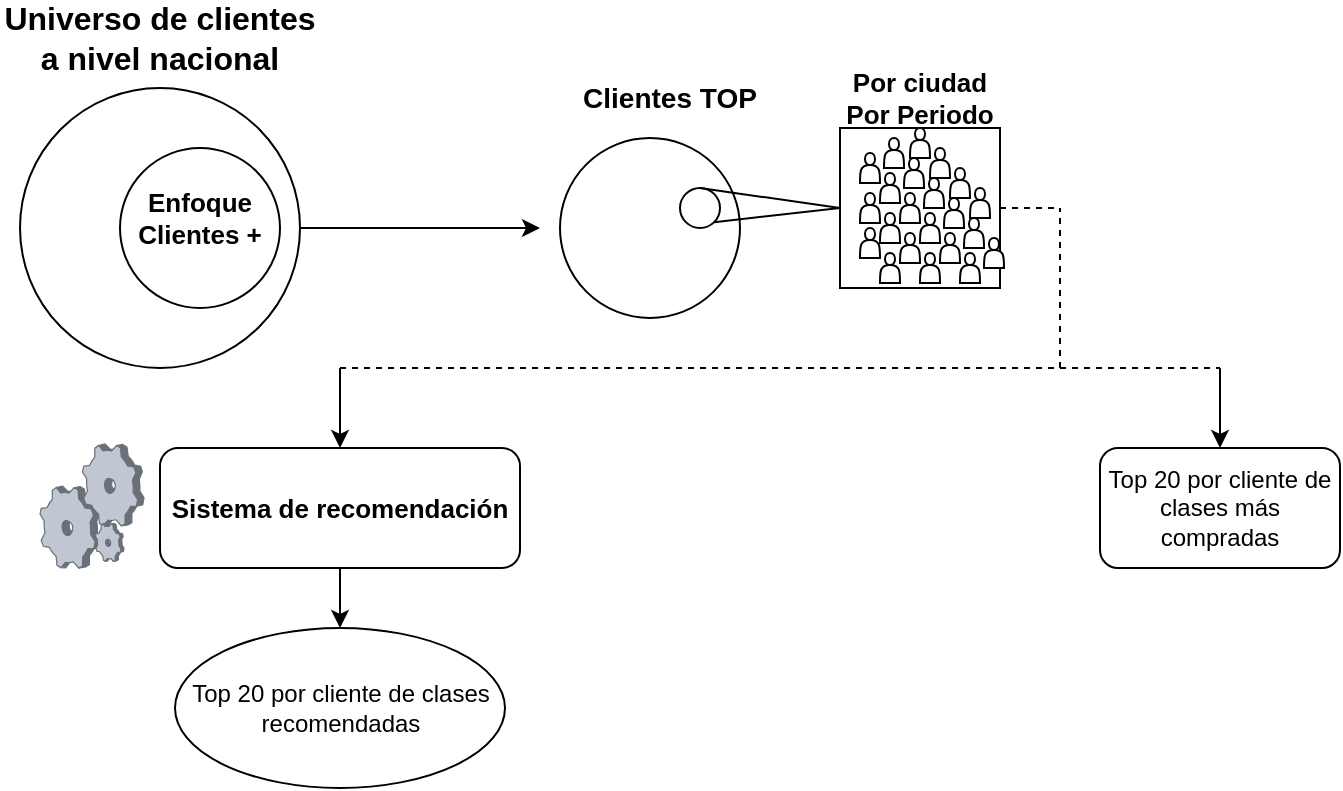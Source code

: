 <mxfile version="21.3.2" type="github">
  <diagram name="Página-1" id="LDBdHK_t5nrsPzFhc7is">
    <mxGraphModel dx="880" dy="452" grid="1" gridSize="10" guides="1" tooltips="1" connect="1" arrows="1" fold="1" page="1" pageScale="1" pageWidth="827" pageHeight="1169" math="0" shadow="0">
      <root>
        <mxCell id="0" />
        <mxCell id="1" parent="0" />
        <mxCell id="lZyJ6sqDVqnryt-lG0rH-1" value="" style="ellipse;whiteSpace=wrap;html=1;aspect=fixed;" parent="1" vertex="1">
          <mxGeometry x="40" y="60" width="140" height="140" as="geometry" />
        </mxCell>
        <mxCell id="lZyJ6sqDVqnryt-lG0rH-2" value="&lt;font style=&quot;font-size: 16px;&quot;&gt;Universo de clientes a nivel nacional&lt;/font&gt;" style="text;html=1;strokeColor=none;fillColor=none;align=center;verticalAlign=middle;whiteSpace=wrap;rounded=0;fontStyle=1;fontSize=16;" parent="1" vertex="1">
          <mxGeometry x="30" y="20" width="160" height="30" as="geometry" />
        </mxCell>
        <mxCell id="lZyJ6sqDVqnryt-lG0rH-7" value="" style="endArrow=classic;html=1;rounded=0;exitX=1;exitY=0.5;exitDx=0;exitDy=0;" parent="1" source="lZyJ6sqDVqnryt-lG0rH-1" edge="1">
          <mxGeometry width="50" height="50" relative="1" as="geometry">
            <mxPoint x="390" y="180" as="sourcePoint" />
            <mxPoint x="300" y="130" as="targetPoint" />
          </mxGeometry>
        </mxCell>
        <mxCell id="lZyJ6sqDVqnryt-lG0rH-10" value="" style="ellipse;whiteSpace=wrap;html=1;aspect=fixed;" parent="1" vertex="1">
          <mxGeometry x="310" y="85" width="90" height="90" as="geometry" />
        </mxCell>
        <mxCell id="lZyJ6sqDVqnryt-lG0rH-11" value="Clientes TOP" style="text;html=1;strokeColor=none;fillColor=none;align=center;verticalAlign=middle;whiteSpace=wrap;rounded=0;fontStyle=1;fontSize=14;" parent="1" vertex="1">
          <mxGeometry x="320" y="50" width="90" height="30" as="geometry" />
        </mxCell>
        <mxCell id="lZyJ6sqDVqnryt-lG0rH-13" value="" style="ellipse;whiteSpace=wrap;html=1;aspect=fixed;" parent="1" vertex="1">
          <mxGeometry x="370" y="110" width="20" height="20" as="geometry" />
        </mxCell>
        <mxCell id="lZyJ6sqDVqnryt-lG0rH-14" value="" style="endArrow=none;html=1;rounded=0;exitX=1;exitY=1;exitDx=0;exitDy=0;entryX=0;entryY=0.5;entryDx=0;entryDy=0;" parent="1" source="lZyJ6sqDVqnryt-lG0rH-13" target="lZyJ6sqDVqnryt-lG0rH-16" edge="1">
          <mxGeometry width="50" height="50" relative="1" as="geometry">
            <mxPoint x="390" y="160" as="sourcePoint" />
            <mxPoint x="440" y="110" as="targetPoint" />
          </mxGeometry>
        </mxCell>
        <mxCell id="lZyJ6sqDVqnryt-lG0rH-15" value="" style="endArrow=none;html=1;rounded=0;exitX=0.5;exitY=0;exitDx=0;exitDy=0;entryX=0;entryY=0.5;entryDx=0;entryDy=0;" parent="1" source="lZyJ6sqDVqnryt-lG0rH-13" target="lZyJ6sqDVqnryt-lG0rH-16" edge="1">
          <mxGeometry width="50" height="50" relative="1" as="geometry">
            <mxPoint x="390" y="160" as="sourcePoint" />
            <mxPoint x="440" y="110" as="targetPoint" />
          </mxGeometry>
        </mxCell>
        <mxCell id="lZyJ6sqDVqnryt-lG0rH-16" value="" style="whiteSpace=wrap;html=1;aspect=fixed;" parent="1" vertex="1">
          <mxGeometry x="450" y="80" width="80" height="80" as="geometry" />
        </mxCell>
        <mxCell id="lZyJ6sqDVqnryt-lG0rH-17" value="Por ciudad&lt;br style=&quot;font-size: 13px;&quot;&gt;Por Periodo" style="text;html=1;strokeColor=none;fillColor=none;align=center;verticalAlign=middle;whiteSpace=wrap;rounded=0;fontStyle=1;fontSize=13;" parent="1" vertex="1">
          <mxGeometry x="450" y="50" width="80" height="30" as="geometry" />
        </mxCell>
        <mxCell id="rWU9i9-iqi5T9KxDgLIL-1" value="" style="endArrow=none;html=1;rounded=0;exitX=1;exitY=0.5;exitDx=0;exitDy=0;dashed=1;" edge="1" parent="1" source="lZyJ6sqDVqnryt-lG0rH-16">
          <mxGeometry width="50" height="50" relative="1" as="geometry">
            <mxPoint x="610" y="120" as="sourcePoint" />
            <mxPoint x="560" y="120" as="targetPoint" />
          </mxGeometry>
        </mxCell>
        <mxCell id="rWU9i9-iqi5T9KxDgLIL-4" value="" style="shape=actor;whiteSpace=wrap;html=1;" vertex="1" parent="1">
          <mxGeometry x="460" y="92.5" width="10" height="15" as="geometry" />
        </mxCell>
        <mxCell id="rWU9i9-iqi5T9KxDgLIL-5" value="" style="shape=actor;whiteSpace=wrap;html=1;" vertex="1" parent="1">
          <mxGeometry x="470" y="102.5" width="10" height="15" as="geometry" />
        </mxCell>
        <mxCell id="rWU9i9-iqi5T9KxDgLIL-6" value="" style="shape=actor;whiteSpace=wrap;html=1;" vertex="1" parent="1">
          <mxGeometry x="480" y="112.5" width="10" height="15" as="geometry" />
        </mxCell>
        <mxCell id="rWU9i9-iqi5T9KxDgLIL-7" value="" style="shape=actor;whiteSpace=wrap;html=1;" vertex="1" parent="1">
          <mxGeometry x="490" y="122.5" width="10" height="15" as="geometry" />
        </mxCell>
        <mxCell id="rWU9i9-iqi5T9KxDgLIL-8" value="" style="shape=actor;whiteSpace=wrap;html=1;" vertex="1" parent="1">
          <mxGeometry x="500" y="132.5" width="10" height="15" as="geometry" />
        </mxCell>
        <mxCell id="rWU9i9-iqi5T9KxDgLIL-9" value="" style="shape=actor;whiteSpace=wrap;html=1;" vertex="1" parent="1">
          <mxGeometry x="510" y="142.5" width="10" height="15" as="geometry" />
        </mxCell>
        <mxCell id="rWU9i9-iqi5T9KxDgLIL-10" value="" style="shape=actor;whiteSpace=wrap;html=1;" vertex="1" parent="1">
          <mxGeometry x="460" y="112.5" width="10" height="15" as="geometry" />
        </mxCell>
        <mxCell id="rWU9i9-iqi5T9KxDgLIL-16" value="" style="shape=actor;whiteSpace=wrap;html=1;" vertex="1" parent="1">
          <mxGeometry x="470" y="122.5" width="10" height="15" as="geometry" />
        </mxCell>
        <mxCell id="rWU9i9-iqi5T9KxDgLIL-17" value="" style="shape=actor;whiteSpace=wrap;html=1;" vertex="1" parent="1">
          <mxGeometry x="480" y="132.5" width="10" height="15" as="geometry" />
        </mxCell>
        <mxCell id="rWU9i9-iqi5T9KxDgLIL-18" value="" style="shape=actor;whiteSpace=wrap;html=1;" vertex="1" parent="1">
          <mxGeometry x="490" y="142.5" width="10" height="15" as="geometry" />
        </mxCell>
        <mxCell id="rWU9i9-iqi5T9KxDgLIL-19" value="" style="shape=actor;whiteSpace=wrap;html=1;" vertex="1" parent="1">
          <mxGeometry x="472" y="85" width="10" height="15" as="geometry" />
        </mxCell>
        <mxCell id="rWU9i9-iqi5T9KxDgLIL-20" value="" style="shape=actor;whiteSpace=wrap;html=1;" vertex="1" parent="1">
          <mxGeometry x="482" y="95" width="10" height="15" as="geometry" />
        </mxCell>
        <mxCell id="rWU9i9-iqi5T9KxDgLIL-21" value="" style="shape=actor;whiteSpace=wrap;html=1;" vertex="1" parent="1">
          <mxGeometry x="492" y="105" width="10" height="15" as="geometry" />
        </mxCell>
        <mxCell id="rWU9i9-iqi5T9KxDgLIL-22" value="" style="shape=actor;whiteSpace=wrap;html=1;" vertex="1" parent="1">
          <mxGeometry x="502" y="115" width="10" height="15" as="geometry" />
        </mxCell>
        <mxCell id="rWU9i9-iqi5T9KxDgLIL-23" value="" style="shape=actor;whiteSpace=wrap;html=1;" vertex="1" parent="1">
          <mxGeometry x="512" y="125" width="10" height="15" as="geometry" />
        </mxCell>
        <mxCell id="rWU9i9-iqi5T9KxDgLIL-24" value="" style="shape=actor;whiteSpace=wrap;html=1;" vertex="1" parent="1">
          <mxGeometry x="522" y="135" width="10" height="15" as="geometry" />
        </mxCell>
        <mxCell id="rWU9i9-iqi5T9KxDgLIL-25" value="" style="shape=actor;whiteSpace=wrap;html=1;" vertex="1" parent="1">
          <mxGeometry x="460" y="130" width="10" height="15" as="geometry" />
        </mxCell>
        <mxCell id="rWU9i9-iqi5T9KxDgLIL-26" value="" style="shape=actor;whiteSpace=wrap;html=1;" vertex="1" parent="1">
          <mxGeometry x="470" y="142.5" width="10" height="15" as="geometry" />
        </mxCell>
        <mxCell id="rWU9i9-iqi5T9KxDgLIL-27" value="" style="shape=actor;whiteSpace=wrap;html=1;" vertex="1" parent="1">
          <mxGeometry x="485" y="80" width="10" height="15" as="geometry" />
        </mxCell>
        <mxCell id="rWU9i9-iqi5T9KxDgLIL-28" value="" style="shape=actor;whiteSpace=wrap;html=1;" vertex="1" parent="1">
          <mxGeometry x="495" y="90" width="10" height="15" as="geometry" />
        </mxCell>
        <mxCell id="rWU9i9-iqi5T9KxDgLIL-29" value="" style="shape=actor;whiteSpace=wrap;html=1;" vertex="1" parent="1">
          <mxGeometry x="505" y="100" width="10" height="15" as="geometry" />
        </mxCell>
        <mxCell id="rWU9i9-iqi5T9KxDgLIL-30" value="" style="shape=actor;whiteSpace=wrap;html=1;" vertex="1" parent="1">
          <mxGeometry x="515" y="110" width="10" height="15" as="geometry" />
        </mxCell>
        <mxCell id="rWU9i9-iqi5T9KxDgLIL-35" value="" style="endArrow=none;html=1;rounded=0;dashed=1;" edge="1" parent="1">
          <mxGeometry width="50" height="50" relative="1" as="geometry">
            <mxPoint x="200" y="200" as="sourcePoint" />
            <mxPoint x="560" y="200" as="targetPoint" />
          </mxGeometry>
        </mxCell>
        <mxCell id="rWU9i9-iqi5T9KxDgLIL-36" value="" style="endArrow=classic;html=1;rounded=0;" edge="1" parent="1">
          <mxGeometry width="50" height="50" relative="1" as="geometry">
            <mxPoint x="200" y="200" as="sourcePoint" />
            <mxPoint x="200" y="240" as="targetPoint" />
          </mxGeometry>
        </mxCell>
        <mxCell id="rWU9i9-iqi5T9KxDgLIL-38" value="&lt;b&gt;&lt;font style=&quot;font-size: 13px;&quot;&gt;Sistema de recomendación&lt;/font&gt;&lt;/b&gt;" style="rounded=1;whiteSpace=wrap;html=1;" vertex="1" parent="1">
          <mxGeometry x="110" y="240" width="180" height="60" as="geometry" />
        </mxCell>
        <mxCell id="rWU9i9-iqi5T9KxDgLIL-39" value="" style="endArrow=none;dashed=1;html=1;rounded=0;" edge="1" parent="1">
          <mxGeometry width="50" height="50" relative="1" as="geometry">
            <mxPoint x="560" y="200" as="sourcePoint" />
            <mxPoint x="560" y="120" as="targetPoint" />
          </mxGeometry>
        </mxCell>
        <mxCell id="rWU9i9-iqi5T9KxDgLIL-40" value="" style="endArrow=none;dashed=1;html=1;rounded=0;" edge="1" parent="1">
          <mxGeometry width="50" height="50" relative="1" as="geometry">
            <mxPoint x="560" y="200" as="sourcePoint" />
            <mxPoint x="640" y="200" as="targetPoint" />
          </mxGeometry>
        </mxCell>
        <mxCell id="rWU9i9-iqi5T9KxDgLIL-41" value="" style="endArrow=classic;html=1;rounded=0;" edge="1" parent="1">
          <mxGeometry width="50" height="50" relative="1" as="geometry">
            <mxPoint x="640" y="200" as="sourcePoint" />
            <mxPoint x="640" y="240" as="targetPoint" />
          </mxGeometry>
        </mxCell>
        <mxCell id="rWU9i9-iqi5T9KxDgLIL-42" value="" style="verticalLabelPosition=bottom;sketch=0;aspect=fixed;html=1;verticalAlign=top;strokeColor=none;align=center;outlineConnect=0;shape=mxgraph.citrix.process;" vertex="1" parent="1">
          <mxGeometry x="50" y="238" width="52" height="62" as="geometry" />
        </mxCell>
        <mxCell id="rWU9i9-iqi5T9KxDgLIL-45" value="Top 20 por cliente de clases más compradas" style="rounded=1;whiteSpace=wrap;html=1;" vertex="1" parent="1">
          <mxGeometry x="580" y="240" width="120" height="60" as="geometry" />
        </mxCell>
        <mxCell id="rWU9i9-iqi5T9KxDgLIL-46" value="" style="ellipse;whiteSpace=wrap;html=1;aspect=fixed;" vertex="1" parent="1">
          <mxGeometry x="90" y="90" width="80" height="80" as="geometry" />
        </mxCell>
        <mxCell id="lZyJ6sqDVqnryt-lG0rH-9" value="Enfoque Clientes +" style="text;html=1;strokeColor=none;fillColor=none;align=center;verticalAlign=middle;whiteSpace=wrap;rounded=0;fontSize=13;fontStyle=1" parent="1" vertex="1">
          <mxGeometry x="80" y="105" width="100" height="40" as="geometry" />
        </mxCell>
        <mxCell id="rWU9i9-iqi5T9KxDgLIL-47" value="" style="endArrow=classic;html=1;rounded=0;" edge="1" parent="1">
          <mxGeometry width="50" height="50" relative="1" as="geometry">
            <mxPoint x="200" y="300" as="sourcePoint" />
            <mxPoint x="200" y="330" as="targetPoint" />
          </mxGeometry>
        </mxCell>
        <mxCell id="rWU9i9-iqi5T9KxDgLIL-48" value="Top 20 por cliente de clases recomendadas" style="ellipse;whiteSpace=wrap;html=1;" vertex="1" parent="1">
          <mxGeometry x="117.5" y="330" width="165" height="80" as="geometry" />
        </mxCell>
      </root>
    </mxGraphModel>
  </diagram>
</mxfile>
